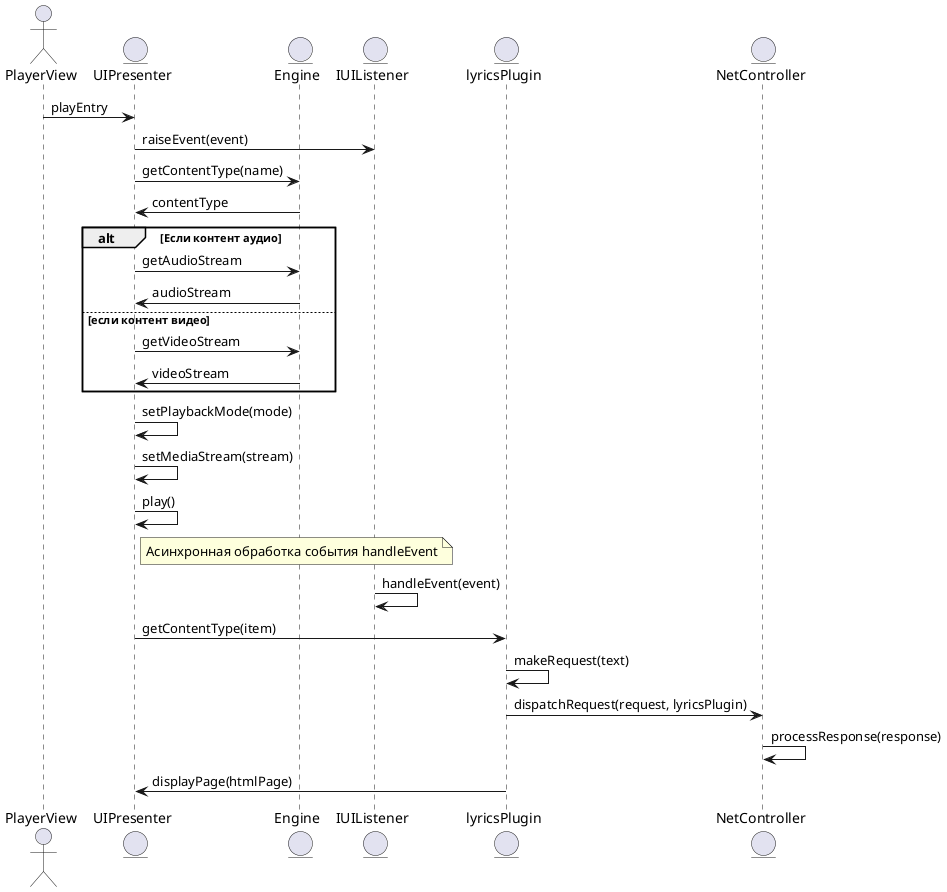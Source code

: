 @startuml
actor PlayerView
entity UIPresenter
entity Engine
entity IUIListener
entity lyricsPlugin
entity NetController

' Шаг 1: Начало воспроизведения
PlayerView -> UIPresenter : playEntry

' Шаг 2: Асинхронная рассылка события всем слушателям
UIPresenter -> IUIListener : raiseEvent(event)

' Шаг 3: Получение типа контента от Engine
UIPresenter -> Engine : getContentType(name)
Engine -> UIPresenter : contentType

' Шаг 4: Получение медиапотока
alt Если контент аудио
    UIPresenter -> Engine : getAudioStream
    Engine -> UIPresenter : audioStream
else если контент видео
    UIPresenter -> Engine : getVideoStream
    Engine -> UIPresenter : videoStream
end

' Шаг 5: Установка режима воспроизведения и медиапотока
UIPresenter -> UIPresenter : setPlaybackMode(mode)
UIPresenter -> UIPresenter : setMediaStream(stream)

' Шаг 6: Запуск воспроизведения
UIPresenter -> UIPresenter : play()

' Шаг 7: Обработка события асинхронно
note right of UIPresenter
    Асинхронная обработка события handleEvent
end note
IUIListener -> IUIListener : handleEvent(event)

' Шаг 8: Обработка события песней модулем lyricsPlugin
UIPresenter -> lyricsPlugin : getContentType(item)
lyricsPlugin -> lyricsPlugin : makeRequest(text)
lyricsPlugin -> NetController : dispatchRequest(request, lyricsPlugin)

' Шаг 9: Обработка ответа от сервера
NetController -> NetController : processResponse(response)
lyricsPlugin -> UIPresenter : displayPage(htmlPage)

@enduml
